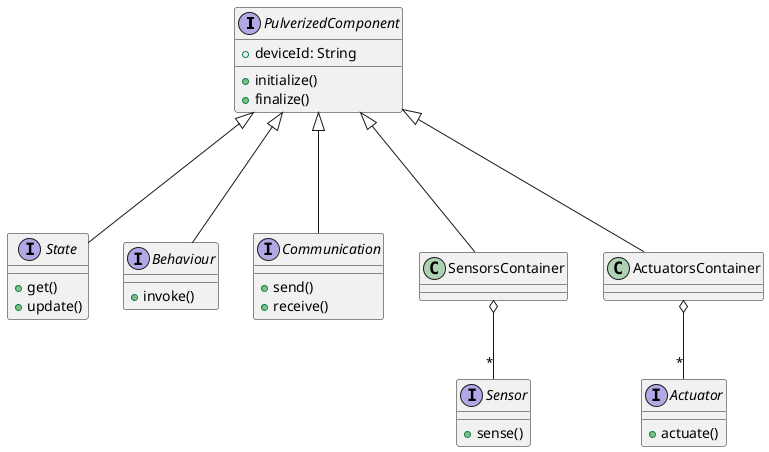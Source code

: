 @startuml core-design-interfaces
top to bottom direction

interface "PulverizedComponent" as pc {
  + deviceId: String
  + initialize()
  + finalize()
}
interface "State" as state {
  +get()
  +update()
}

interface "Behaviour" as bhv {
  +invoke()
}

interface "Communication" as comm {
  +send()
  +receive()
}

interface "Sensor" as sens {
  +sense()
}

interface "Actuator" as act {
  +actuate()
}

class "SensorsContainer" as sens_cont
class "ActuatorsContainer" as act_cont

pc <|--- bhv
pc <|--- state
pc <|--- comm
pc <|--- act_cont
pc <|--- sens_cont

sens_cont o-- "*" sens
act_cont o-- "*" act

@enduml